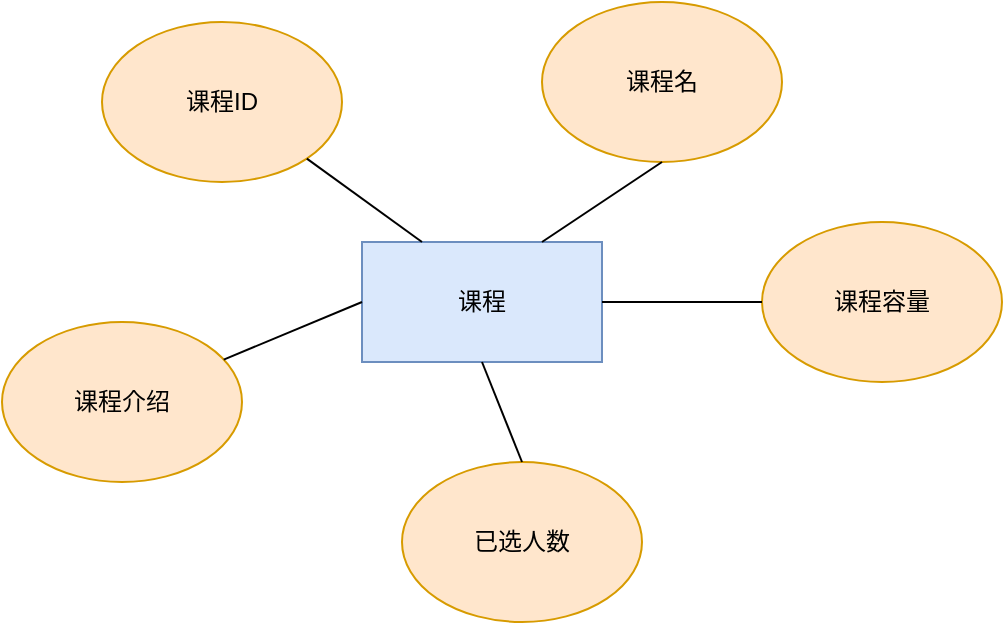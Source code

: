 <mxfile version="16.5.1" type="device"><diagram id="NPBJaH2OE2DiesXt6yUn" name="第 1 页"><mxGraphModel dx="1102" dy="844" grid="1" gridSize="10" guides="1" tooltips="1" connect="1" arrows="1" fold="1" page="1" pageScale="1" pageWidth="1920" pageHeight="1200" math="0" shadow="0"><root><mxCell id="0"/><mxCell id="1" parent="0"/><mxCell id="PlnuBHpPo_0npUDD-tDZ-1" value="课程" style="rounded=0;whiteSpace=wrap;html=1;fillColor=#dae8fc;strokeColor=#6c8ebf;" parent="1" vertex="1"><mxGeometry x="620" y="400" width="120" height="60" as="geometry"/></mxCell><mxCell id="PlnuBHpPo_0npUDD-tDZ-2" value="课程ID" style="ellipse;whiteSpace=wrap;html=1;fillColor=#ffe6cc;strokeColor=#d79b00;" parent="1" vertex="1"><mxGeometry x="490" y="290" width="120" height="80" as="geometry"/></mxCell><mxCell id="PlnuBHpPo_0npUDD-tDZ-3" value="课程名" style="ellipse;whiteSpace=wrap;html=1;fillColor=#ffe6cc;strokeColor=#d79b00;" parent="1" vertex="1"><mxGeometry x="710" y="280" width="120" height="80" as="geometry"/></mxCell><mxCell id="PlnuBHpPo_0npUDD-tDZ-15" value="课程介绍" style="ellipse;whiteSpace=wrap;html=1;fillColor=#ffe6cc;strokeColor=#d79b00;" parent="1" vertex="1"><mxGeometry x="440" y="440" width="120" height="80" as="geometry"/></mxCell><mxCell id="PlnuBHpPo_0npUDD-tDZ-17" value="" style="endArrow=none;html=1;rounded=0;exitX=1;exitY=1;exitDx=0;exitDy=0;entryX=0.25;entryY=0;entryDx=0;entryDy=0;" parent="1" source="PlnuBHpPo_0npUDD-tDZ-2" target="PlnuBHpPo_0npUDD-tDZ-1" edge="1"><mxGeometry width="50" height="50" relative="1" as="geometry"><mxPoint x="660" y="460" as="sourcePoint"/><mxPoint x="710" y="410" as="targetPoint"/></mxGeometry></mxCell><mxCell id="PlnuBHpPo_0npUDD-tDZ-18" value="" style="endArrow=none;html=1;rounded=0;exitX=0.5;exitY=1;exitDx=0;exitDy=0;entryX=0.75;entryY=0;entryDx=0;entryDy=0;" parent="1" source="PlnuBHpPo_0npUDD-tDZ-3" target="PlnuBHpPo_0npUDD-tDZ-1" edge="1"><mxGeometry width="50" height="50" relative="1" as="geometry"><mxPoint x="602.426" y="368.284" as="sourcePoint"/><mxPoint x="660" y="410" as="targetPoint"/></mxGeometry></mxCell><mxCell id="PlnuBHpPo_0npUDD-tDZ-19" value="" style="endArrow=none;html=1;rounded=0;exitX=0;exitY=0.5;exitDx=0;exitDy=0;" parent="1" source="PlnuBHpPo_0npUDD-tDZ-1" target="PlnuBHpPo_0npUDD-tDZ-15" edge="1"><mxGeometry width="50" height="50" relative="1" as="geometry"><mxPoint x="602.426" y="368.284" as="sourcePoint"/><mxPoint x="660" y="410" as="targetPoint"/></mxGeometry></mxCell><mxCell id="PlnuBHpPo_0npUDD-tDZ-20" style="edgeStyle=orthogonalEdgeStyle;rounded=0;orthogonalLoop=1;jettySize=auto;html=1;exitX=0.5;exitY=1;exitDx=0;exitDy=0;" parent="1" source="PlnuBHpPo_0npUDD-tDZ-15" target="PlnuBHpPo_0npUDD-tDZ-15" edge="1"><mxGeometry relative="1" as="geometry"/></mxCell><mxCell id="QyoBkyPNlaQms6cYAbHQ-1" value="课程容量" style="ellipse;whiteSpace=wrap;html=1;fillColor=#ffe6cc;strokeColor=#d79b00;" vertex="1" parent="1"><mxGeometry x="820" y="390" width="120" height="80" as="geometry"/></mxCell><mxCell id="QyoBkyPNlaQms6cYAbHQ-2" value="已选人数" style="ellipse;whiteSpace=wrap;html=1;fillColor=#ffe6cc;strokeColor=#d79b00;" vertex="1" parent="1"><mxGeometry x="640" y="510" width="120" height="80" as="geometry"/></mxCell><mxCell id="QyoBkyPNlaQms6cYAbHQ-3" value="" style="endArrow=none;html=1;rounded=0;entryX=1;entryY=0.5;entryDx=0;entryDy=0;exitX=0;exitY=0.5;exitDx=0;exitDy=0;" edge="1" parent="1" source="QyoBkyPNlaQms6cYAbHQ-1" target="PlnuBHpPo_0npUDD-tDZ-1"><mxGeometry width="50" height="50" relative="1" as="geometry"><mxPoint x="540" y="460" as="sourcePoint"/><mxPoint x="590" y="410" as="targetPoint"/></mxGeometry></mxCell><mxCell id="QyoBkyPNlaQms6cYAbHQ-4" value="" style="endArrow=none;html=1;rounded=0;entryX=0.5;entryY=1;entryDx=0;entryDy=0;exitX=0.5;exitY=0;exitDx=0;exitDy=0;" edge="1" parent="1" source="QyoBkyPNlaQms6cYAbHQ-2" target="PlnuBHpPo_0npUDD-tDZ-1"><mxGeometry width="50" height="50" relative="1" as="geometry"><mxPoint x="540" y="460" as="sourcePoint"/><mxPoint x="590" y="410" as="targetPoint"/></mxGeometry></mxCell></root></mxGraphModel></diagram></mxfile>